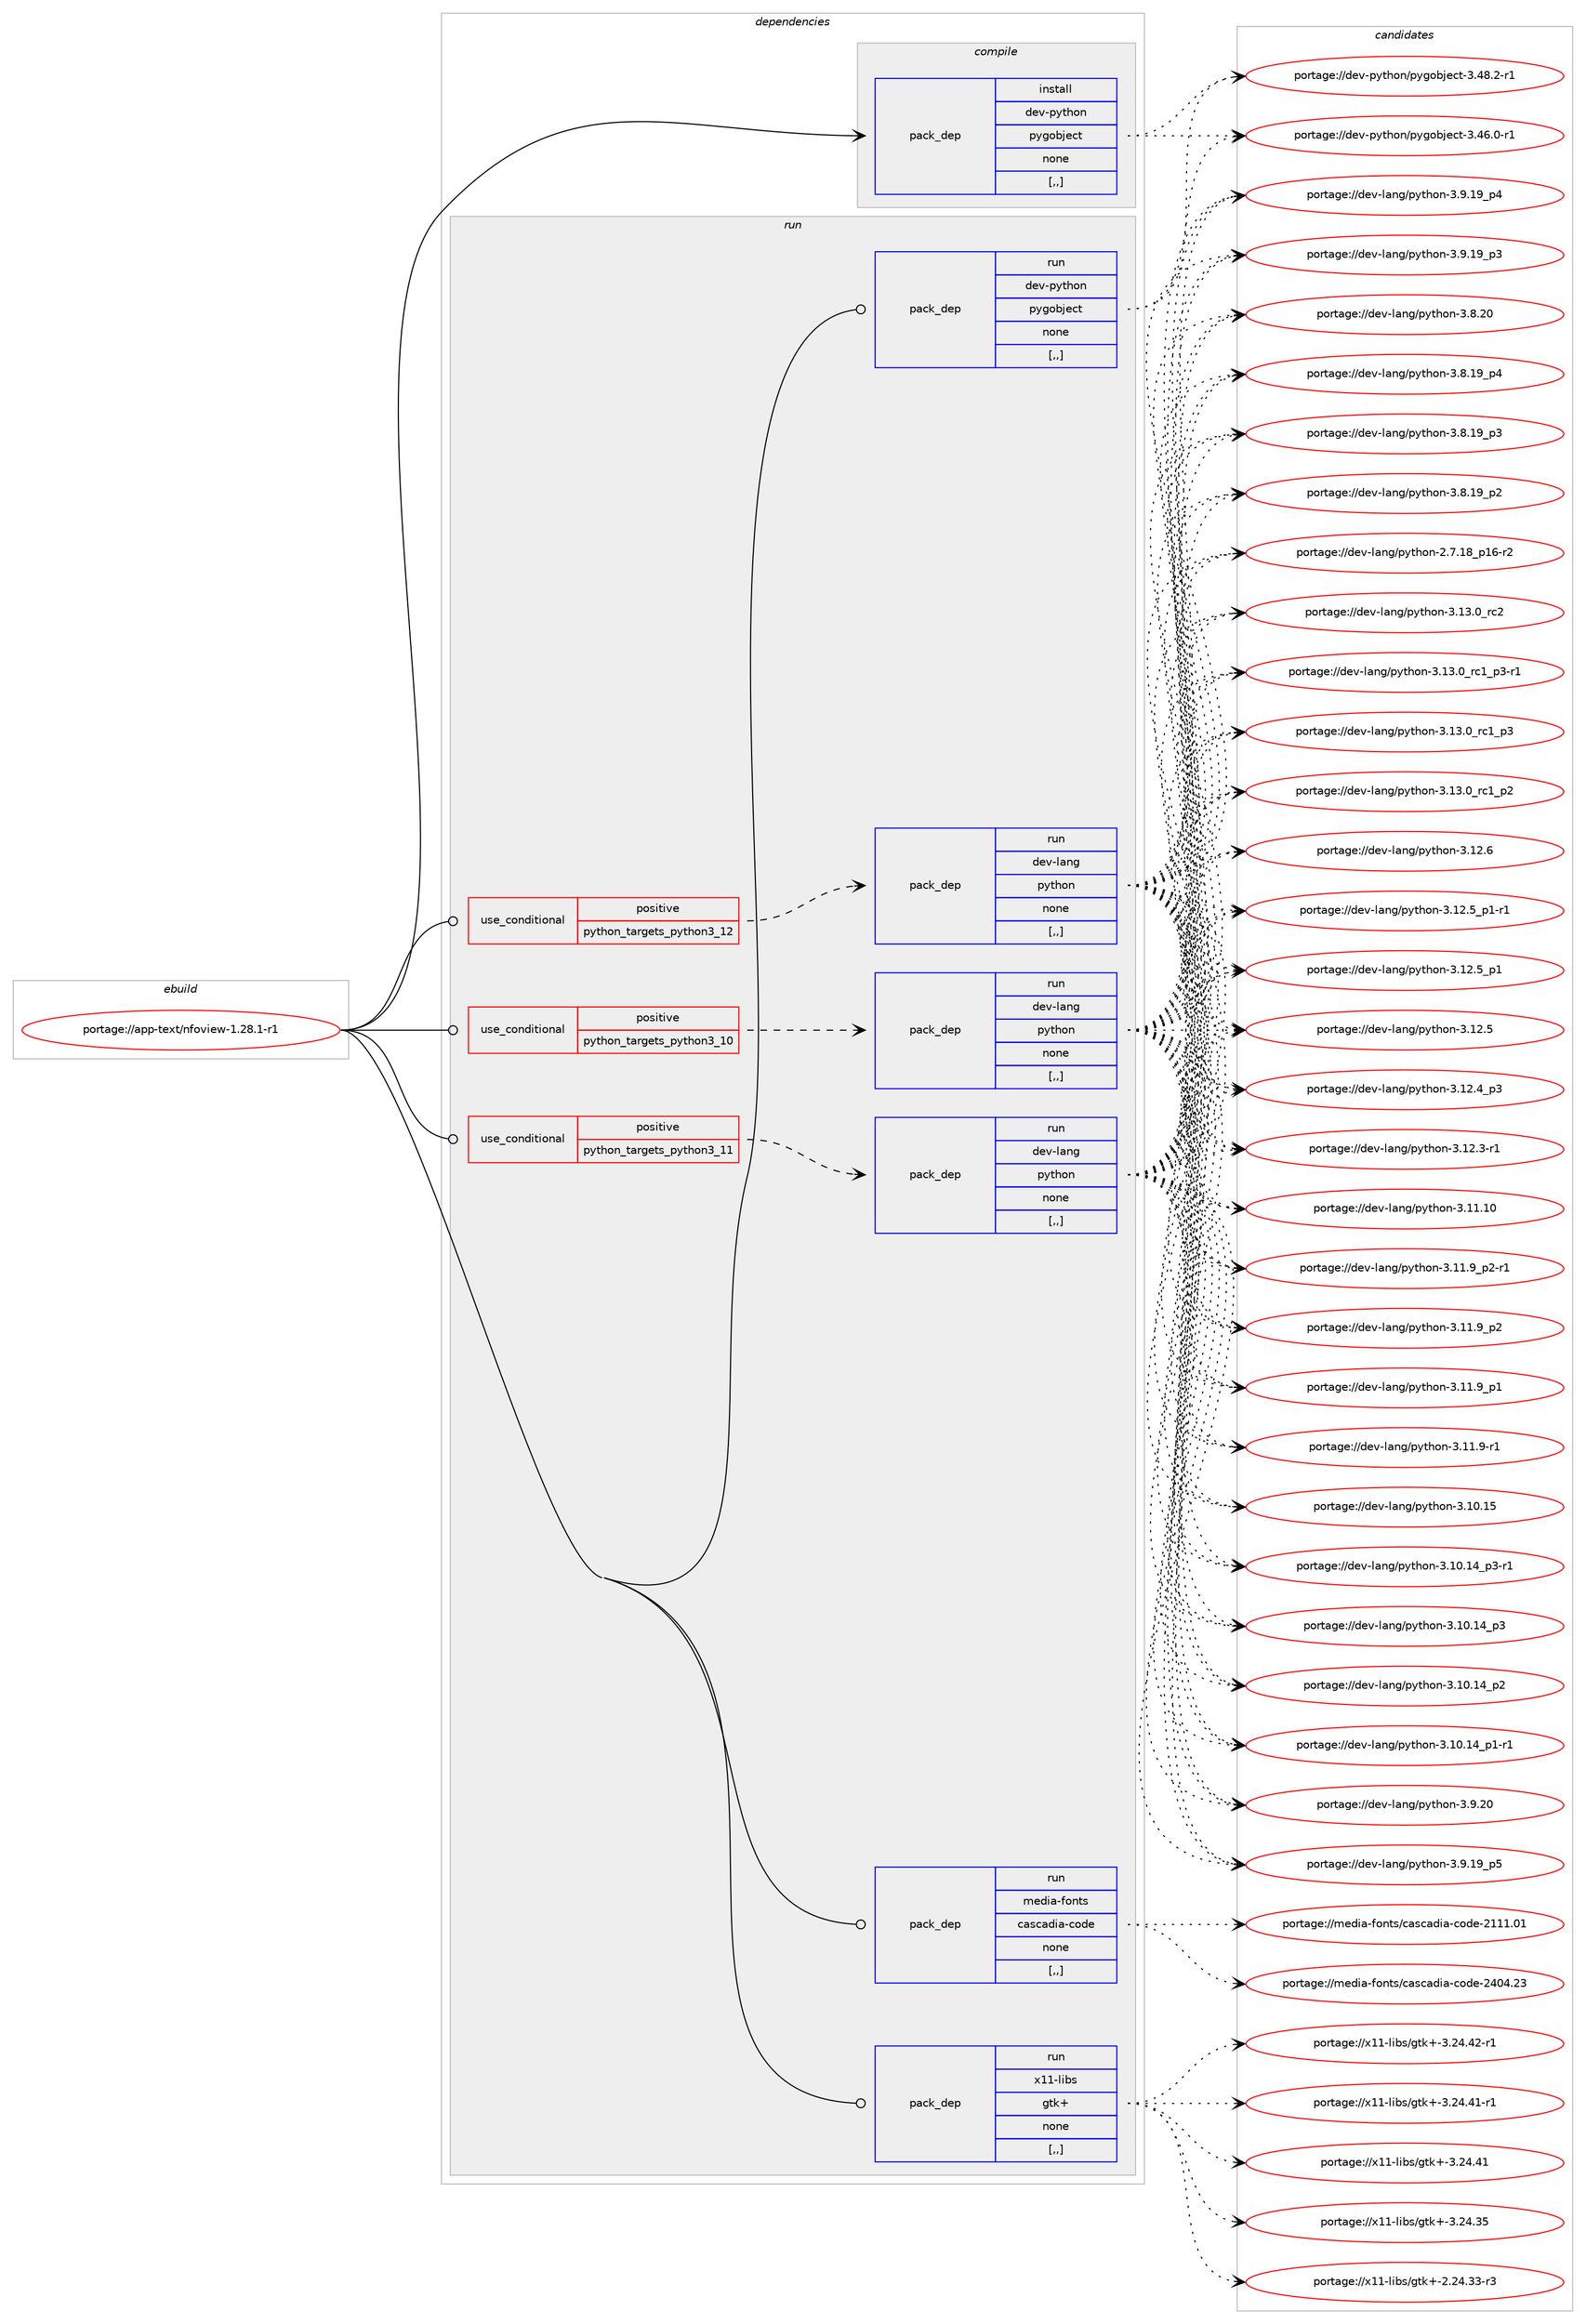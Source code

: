 digraph prolog {

# *************
# Graph options
# *************

newrank=true;
concentrate=true;
compound=true;
graph [rankdir=LR,fontname=Helvetica,fontsize=10,ranksep=1.5];#, ranksep=2.5, nodesep=0.2];
edge  [arrowhead=vee];
node  [fontname=Helvetica,fontsize=10];

# **********
# The ebuild
# **********

subgraph cluster_leftcol {
color=gray;
label=<<i>ebuild</i>>;
id [label="portage://app-text/nfoview-1.28.1-r1", color=red, width=4, href="../app-text/nfoview-1.28.1-r1.svg"];
}

# ****************
# The dependencies
# ****************

subgraph cluster_midcol {
color=gray;
label=<<i>dependencies</i>>;
subgraph cluster_compile {
fillcolor="#eeeeee";
style=filled;
label=<<i>compile</i>>;
subgraph pack401024 {
dependency550314 [label=<<TABLE BORDER="0" CELLBORDER="1" CELLSPACING="0" CELLPADDING="4" WIDTH="220"><TR><TD ROWSPAN="6" CELLPADDING="30">pack_dep</TD></TR><TR><TD WIDTH="110">install</TD></TR><TR><TD>dev-python</TD></TR><TR><TD>pygobject</TD></TR><TR><TD>none</TD></TR><TR><TD>[,,]</TD></TR></TABLE>>, shape=none, color=blue];
}
id:e -> dependency550314:w [weight=20,style="solid",arrowhead="vee"];
}
subgraph cluster_compileandrun {
fillcolor="#eeeeee";
style=filled;
label=<<i>compile and run</i>>;
}
subgraph cluster_run {
fillcolor="#eeeeee";
style=filled;
label=<<i>run</i>>;
subgraph cond145184 {
dependency550315 [label=<<TABLE BORDER="0" CELLBORDER="1" CELLSPACING="0" CELLPADDING="4"><TR><TD ROWSPAN="3" CELLPADDING="10">use_conditional</TD></TR><TR><TD>positive</TD></TR><TR><TD>python_targets_python3_10</TD></TR></TABLE>>, shape=none, color=red];
subgraph pack401025 {
dependency550316 [label=<<TABLE BORDER="0" CELLBORDER="1" CELLSPACING="0" CELLPADDING="4" WIDTH="220"><TR><TD ROWSPAN="6" CELLPADDING="30">pack_dep</TD></TR><TR><TD WIDTH="110">run</TD></TR><TR><TD>dev-lang</TD></TR><TR><TD>python</TD></TR><TR><TD>none</TD></TR><TR><TD>[,,]</TD></TR></TABLE>>, shape=none, color=blue];
}
dependency550315:e -> dependency550316:w [weight=20,style="dashed",arrowhead="vee"];
}
id:e -> dependency550315:w [weight=20,style="solid",arrowhead="odot"];
subgraph cond145185 {
dependency550317 [label=<<TABLE BORDER="0" CELLBORDER="1" CELLSPACING="0" CELLPADDING="4"><TR><TD ROWSPAN="3" CELLPADDING="10">use_conditional</TD></TR><TR><TD>positive</TD></TR><TR><TD>python_targets_python3_11</TD></TR></TABLE>>, shape=none, color=red];
subgraph pack401026 {
dependency550318 [label=<<TABLE BORDER="0" CELLBORDER="1" CELLSPACING="0" CELLPADDING="4" WIDTH="220"><TR><TD ROWSPAN="6" CELLPADDING="30">pack_dep</TD></TR><TR><TD WIDTH="110">run</TD></TR><TR><TD>dev-lang</TD></TR><TR><TD>python</TD></TR><TR><TD>none</TD></TR><TR><TD>[,,]</TD></TR></TABLE>>, shape=none, color=blue];
}
dependency550317:e -> dependency550318:w [weight=20,style="dashed",arrowhead="vee"];
}
id:e -> dependency550317:w [weight=20,style="solid",arrowhead="odot"];
subgraph cond145186 {
dependency550319 [label=<<TABLE BORDER="0" CELLBORDER="1" CELLSPACING="0" CELLPADDING="4"><TR><TD ROWSPAN="3" CELLPADDING="10">use_conditional</TD></TR><TR><TD>positive</TD></TR><TR><TD>python_targets_python3_12</TD></TR></TABLE>>, shape=none, color=red];
subgraph pack401027 {
dependency550320 [label=<<TABLE BORDER="0" CELLBORDER="1" CELLSPACING="0" CELLPADDING="4" WIDTH="220"><TR><TD ROWSPAN="6" CELLPADDING="30">pack_dep</TD></TR><TR><TD WIDTH="110">run</TD></TR><TR><TD>dev-lang</TD></TR><TR><TD>python</TD></TR><TR><TD>none</TD></TR><TR><TD>[,,]</TD></TR></TABLE>>, shape=none, color=blue];
}
dependency550319:e -> dependency550320:w [weight=20,style="dashed",arrowhead="vee"];
}
id:e -> dependency550319:w [weight=20,style="solid",arrowhead="odot"];
subgraph pack401028 {
dependency550321 [label=<<TABLE BORDER="0" CELLBORDER="1" CELLSPACING="0" CELLPADDING="4" WIDTH="220"><TR><TD ROWSPAN="6" CELLPADDING="30">pack_dep</TD></TR><TR><TD WIDTH="110">run</TD></TR><TR><TD>dev-python</TD></TR><TR><TD>pygobject</TD></TR><TR><TD>none</TD></TR><TR><TD>[,,]</TD></TR></TABLE>>, shape=none, color=blue];
}
id:e -> dependency550321:w [weight=20,style="solid",arrowhead="odot"];
subgraph pack401029 {
dependency550322 [label=<<TABLE BORDER="0" CELLBORDER="1" CELLSPACING="0" CELLPADDING="4" WIDTH="220"><TR><TD ROWSPAN="6" CELLPADDING="30">pack_dep</TD></TR><TR><TD WIDTH="110">run</TD></TR><TR><TD>media-fonts</TD></TR><TR><TD>cascadia-code</TD></TR><TR><TD>none</TD></TR><TR><TD>[,,]</TD></TR></TABLE>>, shape=none, color=blue];
}
id:e -> dependency550322:w [weight=20,style="solid",arrowhead="odot"];
subgraph pack401030 {
dependency550323 [label=<<TABLE BORDER="0" CELLBORDER="1" CELLSPACING="0" CELLPADDING="4" WIDTH="220"><TR><TD ROWSPAN="6" CELLPADDING="30">pack_dep</TD></TR><TR><TD WIDTH="110">run</TD></TR><TR><TD>x11-libs</TD></TR><TR><TD>gtk+</TD></TR><TR><TD>none</TD></TR><TR><TD>[,,]</TD></TR></TABLE>>, shape=none, color=blue];
}
id:e -> dependency550323:w [weight=20,style="solid",arrowhead="odot"];
}
}

# **************
# The candidates
# **************

subgraph cluster_choices {
rank=same;
color=gray;
label=<<i>candidates</i>>;

subgraph choice401024 {
color=black;
nodesep=1;
choice10010111845112121116104111110471121211031119810610199116455146525646504511449 [label="portage://dev-python/pygobject-3.48.2-r1", color=red, width=4,href="../dev-python/pygobject-3.48.2-r1.svg"];
choice10010111845112121116104111110471121211031119810610199116455146525446484511449 [label="portage://dev-python/pygobject-3.46.0-r1", color=red, width=4,href="../dev-python/pygobject-3.46.0-r1.svg"];
dependency550314:e -> choice10010111845112121116104111110471121211031119810610199116455146525646504511449:w [style=dotted,weight="100"];
dependency550314:e -> choice10010111845112121116104111110471121211031119810610199116455146525446484511449:w [style=dotted,weight="100"];
}
subgraph choice401025 {
color=black;
nodesep=1;
choice10010111845108971101034711212111610411111045514649514648951149950 [label="portage://dev-lang/python-3.13.0_rc2", color=red, width=4,href="../dev-lang/python-3.13.0_rc2.svg"];
choice1001011184510897110103471121211161041111104551464951464895114994995112514511449 [label="portage://dev-lang/python-3.13.0_rc1_p3-r1", color=red, width=4,href="../dev-lang/python-3.13.0_rc1_p3-r1.svg"];
choice100101118451089711010347112121116104111110455146495146489511499499511251 [label="portage://dev-lang/python-3.13.0_rc1_p3", color=red, width=4,href="../dev-lang/python-3.13.0_rc1_p3.svg"];
choice100101118451089711010347112121116104111110455146495146489511499499511250 [label="portage://dev-lang/python-3.13.0_rc1_p2", color=red, width=4,href="../dev-lang/python-3.13.0_rc1_p2.svg"];
choice10010111845108971101034711212111610411111045514649504654 [label="portage://dev-lang/python-3.12.6", color=red, width=4,href="../dev-lang/python-3.12.6.svg"];
choice1001011184510897110103471121211161041111104551464950465395112494511449 [label="portage://dev-lang/python-3.12.5_p1-r1", color=red, width=4,href="../dev-lang/python-3.12.5_p1-r1.svg"];
choice100101118451089711010347112121116104111110455146495046539511249 [label="portage://dev-lang/python-3.12.5_p1", color=red, width=4,href="../dev-lang/python-3.12.5_p1.svg"];
choice10010111845108971101034711212111610411111045514649504653 [label="portage://dev-lang/python-3.12.5", color=red, width=4,href="../dev-lang/python-3.12.5.svg"];
choice100101118451089711010347112121116104111110455146495046529511251 [label="portage://dev-lang/python-3.12.4_p3", color=red, width=4,href="../dev-lang/python-3.12.4_p3.svg"];
choice100101118451089711010347112121116104111110455146495046514511449 [label="portage://dev-lang/python-3.12.3-r1", color=red, width=4,href="../dev-lang/python-3.12.3-r1.svg"];
choice1001011184510897110103471121211161041111104551464949464948 [label="portage://dev-lang/python-3.11.10", color=red, width=4,href="../dev-lang/python-3.11.10.svg"];
choice1001011184510897110103471121211161041111104551464949465795112504511449 [label="portage://dev-lang/python-3.11.9_p2-r1", color=red, width=4,href="../dev-lang/python-3.11.9_p2-r1.svg"];
choice100101118451089711010347112121116104111110455146494946579511250 [label="portage://dev-lang/python-3.11.9_p2", color=red, width=4,href="../dev-lang/python-3.11.9_p2.svg"];
choice100101118451089711010347112121116104111110455146494946579511249 [label="portage://dev-lang/python-3.11.9_p1", color=red, width=4,href="../dev-lang/python-3.11.9_p1.svg"];
choice100101118451089711010347112121116104111110455146494946574511449 [label="portage://dev-lang/python-3.11.9-r1", color=red, width=4,href="../dev-lang/python-3.11.9-r1.svg"];
choice1001011184510897110103471121211161041111104551464948464953 [label="portage://dev-lang/python-3.10.15", color=red, width=4,href="../dev-lang/python-3.10.15.svg"];
choice100101118451089711010347112121116104111110455146494846495295112514511449 [label="portage://dev-lang/python-3.10.14_p3-r1", color=red, width=4,href="../dev-lang/python-3.10.14_p3-r1.svg"];
choice10010111845108971101034711212111610411111045514649484649529511251 [label="portage://dev-lang/python-3.10.14_p3", color=red, width=4,href="../dev-lang/python-3.10.14_p3.svg"];
choice10010111845108971101034711212111610411111045514649484649529511250 [label="portage://dev-lang/python-3.10.14_p2", color=red, width=4,href="../dev-lang/python-3.10.14_p2.svg"];
choice100101118451089711010347112121116104111110455146494846495295112494511449 [label="portage://dev-lang/python-3.10.14_p1-r1", color=red, width=4,href="../dev-lang/python-3.10.14_p1-r1.svg"];
choice10010111845108971101034711212111610411111045514657465048 [label="portage://dev-lang/python-3.9.20", color=red, width=4,href="../dev-lang/python-3.9.20.svg"];
choice100101118451089711010347112121116104111110455146574649579511253 [label="portage://dev-lang/python-3.9.19_p5", color=red, width=4,href="../dev-lang/python-3.9.19_p5.svg"];
choice100101118451089711010347112121116104111110455146574649579511252 [label="portage://dev-lang/python-3.9.19_p4", color=red, width=4,href="../dev-lang/python-3.9.19_p4.svg"];
choice100101118451089711010347112121116104111110455146574649579511251 [label="portage://dev-lang/python-3.9.19_p3", color=red, width=4,href="../dev-lang/python-3.9.19_p3.svg"];
choice10010111845108971101034711212111610411111045514656465048 [label="portage://dev-lang/python-3.8.20", color=red, width=4,href="../dev-lang/python-3.8.20.svg"];
choice100101118451089711010347112121116104111110455146564649579511252 [label="portage://dev-lang/python-3.8.19_p4", color=red, width=4,href="../dev-lang/python-3.8.19_p4.svg"];
choice100101118451089711010347112121116104111110455146564649579511251 [label="portage://dev-lang/python-3.8.19_p3", color=red, width=4,href="../dev-lang/python-3.8.19_p3.svg"];
choice100101118451089711010347112121116104111110455146564649579511250 [label="portage://dev-lang/python-3.8.19_p2", color=red, width=4,href="../dev-lang/python-3.8.19_p2.svg"];
choice100101118451089711010347112121116104111110455046554649569511249544511450 [label="portage://dev-lang/python-2.7.18_p16-r2", color=red, width=4,href="../dev-lang/python-2.7.18_p16-r2.svg"];
dependency550316:e -> choice10010111845108971101034711212111610411111045514649514648951149950:w [style=dotted,weight="100"];
dependency550316:e -> choice1001011184510897110103471121211161041111104551464951464895114994995112514511449:w [style=dotted,weight="100"];
dependency550316:e -> choice100101118451089711010347112121116104111110455146495146489511499499511251:w [style=dotted,weight="100"];
dependency550316:e -> choice100101118451089711010347112121116104111110455146495146489511499499511250:w [style=dotted,weight="100"];
dependency550316:e -> choice10010111845108971101034711212111610411111045514649504654:w [style=dotted,weight="100"];
dependency550316:e -> choice1001011184510897110103471121211161041111104551464950465395112494511449:w [style=dotted,weight="100"];
dependency550316:e -> choice100101118451089711010347112121116104111110455146495046539511249:w [style=dotted,weight="100"];
dependency550316:e -> choice10010111845108971101034711212111610411111045514649504653:w [style=dotted,weight="100"];
dependency550316:e -> choice100101118451089711010347112121116104111110455146495046529511251:w [style=dotted,weight="100"];
dependency550316:e -> choice100101118451089711010347112121116104111110455146495046514511449:w [style=dotted,weight="100"];
dependency550316:e -> choice1001011184510897110103471121211161041111104551464949464948:w [style=dotted,weight="100"];
dependency550316:e -> choice1001011184510897110103471121211161041111104551464949465795112504511449:w [style=dotted,weight="100"];
dependency550316:e -> choice100101118451089711010347112121116104111110455146494946579511250:w [style=dotted,weight="100"];
dependency550316:e -> choice100101118451089711010347112121116104111110455146494946579511249:w [style=dotted,weight="100"];
dependency550316:e -> choice100101118451089711010347112121116104111110455146494946574511449:w [style=dotted,weight="100"];
dependency550316:e -> choice1001011184510897110103471121211161041111104551464948464953:w [style=dotted,weight="100"];
dependency550316:e -> choice100101118451089711010347112121116104111110455146494846495295112514511449:w [style=dotted,weight="100"];
dependency550316:e -> choice10010111845108971101034711212111610411111045514649484649529511251:w [style=dotted,weight="100"];
dependency550316:e -> choice10010111845108971101034711212111610411111045514649484649529511250:w [style=dotted,weight="100"];
dependency550316:e -> choice100101118451089711010347112121116104111110455146494846495295112494511449:w [style=dotted,weight="100"];
dependency550316:e -> choice10010111845108971101034711212111610411111045514657465048:w [style=dotted,weight="100"];
dependency550316:e -> choice100101118451089711010347112121116104111110455146574649579511253:w [style=dotted,weight="100"];
dependency550316:e -> choice100101118451089711010347112121116104111110455146574649579511252:w [style=dotted,weight="100"];
dependency550316:e -> choice100101118451089711010347112121116104111110455146574649579511251:w [style=dotted,weight="100"];
dependency550316:e -> choice10010111845108971101034711212111610411111045514656465048:w [style=dotted,weight="100"];
dependency550316:e -> choice100101118451089711010347112121116104111110455146564649579511252:w [style=dotted,weight="100"];
dependency550316:e -> choice100101118451089711010347112121116104111110455146564649579511251:w [style=dotted,weight="100"];
dependency550316:e -> choice100101118451089711010347112121116104111110455146564649579511250:w [style=dotted,weight="100"];
dependency550316:e -> choice100101118451089711010347112121116104111110455046554649569511249544511450:w [style=dotted,weight="100"];
}
subgraph choice401026 {
color=black;
nodesep=1;
choice10010111845108971101034711212111610411111045514649514648951149950 [label="portage://dev-lang/python-3.13.0_rc2", color=red, width=4,href="../dev-lang/python-3.13.0_rc2.svg"];
choice1001011184510897110103471121211161041111104551464951464895114994995112514511449 [label="portage://dev-lang/python-3.13.0_rc1_p3-r1", color=red, width=4,href="../dev-lang/python-3.13.0_rc1_p3-r1.svg"];
choice100101118451089711010347112121116104111110455146495146489511499499511251 [label="portage://dev-lang/python-3.13.0_rc1_p3", color=red, width=4,href="../dev-lang/python-3.13.0_rc1_p3.svg"];
choice100101118451089711010347112121116104111110455146495146489511499499511250 [label="portage://dev-lang/python-3.13.0_rc1_p2", color=red, width=4,href="../dev-lang/python-3.13.0_rc1_p2.svg"];
choice10010111845108971101034711212111610411111045514649504654 [label="portage://dev-lang/python-3.12.6", color=red, width=4,href="../dev-lang/python-3.12.6.svg"];
choice1001011184510897110103471121211161041111104551464950465395112494511449 [label="portage://dev-lang/python-3.12.5_p1-r1", color=red, width=4,href="../dev-lang/python-3.12.5_p1-r1.svg"];
choice100101118451089711010347112121116104111110455146495046539511249 [label="portage://dev-lang/python-3.12.5_p1", color=red, width=4,href="../dev-lang/python-3.12.5_p1.svg"];
choice10010111845108971101034711212111610411111045514649504653 [label="portage://dev-lang/python-3.12.5", color=red, width=4,href="../dev-lang/python-3.12.5.svg"];
choice100101118451089711010347112121116104111110455146495046529511251 [label="portage://dev-lang/python-3.12.4_p3", color=red, width=4,href="../dev-lang/python-3.12.4_p3.svg"];
choice100101118451089711010347112121116104111110455146495046514511449 [label="portage://dev-lang/python-3.12.3-r1", color=red, width=4,href="../dev-lang/python-3.12.3-r1.svg"];
choice1001011184510897110103471121211161041111104551464949464948 [label="portage://dev-lang/python-3.11.10", color=red, width=4,href="../dev-lang/python-3.11.10.svg"];
choice1001011184510897110103471121211161041111104551464949465795112504511449 [label="portage://dev-lang/python-3.11.9_p2-r1", color=red, width=4,href="../dev-lang/python-3.11.9_p2-r1.svg"];
choice100101118451089711010347112121116104111110455146494946579511250 [label="portage://dev-lang/python-3.11.9_p2", color=red, width=4,href="../dev-lang/python-3.11.9_p2.svg"];
choice100101118451089711010347112121116104111110455146494946579511249 [label="portage://dev-lang/python-3.11.9_p1", color=red, width=4,href="../dev-lang/python-3.11.9_p1.svg"];
choice100101118451089711010347112121116104111110455146494946574511449 [label="portage://dev-lang/python-3.11.9-r1", color=red, width=4,href="../dev-lang/python-3.11.9-r1.svg"];
choice1001011184510897110103471121211161041111104551464948464953 [label="portage://dev-lang/python-3.10.15", color=red, width=4,href="../dev-lang/python-3.10.15.svg"];
choice100101118451089711010347112121116104111110455146494846495295112514511449 [label="portage://dev-lang/python-3.10.14_p3-r1", color=red, width=4,href="../dev-lang/python-3.10.14_p3-r1.svg"];
choice10010111845108971101034711212111610411111045514649484649529511251 [label="portage://dev-lang/python-3.10.14_p3", color=red, width=4,href="../dev-lang/python-3.10.14_p3.svg"];
choice10010111845108971101034711212111610411111045514649484649529511250 [label="portage://dev-lang/python-3.10.14_p2", color=red, width=4,href="../dev-lang/python-3.10.14_p2.svg"];
choice100101118451089711010347112121116104111110455146494846495295112494511449 [label="portage://dev-lang/python-3.10.14_p1-r1", color=red, width=4,href="../dev-lang/python-3.10.14_p1-r1.svg"];
choice10010111845108971101034711212111610411111045514657465048 [label="portage://dev-lang/python-3.9.20", color=red, width=4,href="../dev-lang/python-3.9.20.svg"];
choice100101118451089711010347112121116104111110455146574649579511253 [label="portage://dev-lang/python-3.9.19_p5", color=red, width=4,href="../dev-lang/python-3.9.19_p5.svg"];
choice100101118451089711010347112121116104111110455146574649579511252 [label="portage://dev-lang/python-3.9.19_p4", color=red, width=4,href="../dev-lang/python-3.9.19_p4.svg"];
choice100101118451089711010347112121116104111110455146574649579511251 [label="portage://dev-lang/python-3.9.19_p3", color=red, width=4,href="../dev-lang/python-3.9.19_p3.svg"];
choice10010111845108971101034711212111610411111045514656465048 [label="portage://dev-lang/python-3.8.20", color=red, width=4,href="../dev-lang/python-3.8.20.svg"];
choice100101118451089711010347112121116104111110455146564649579511252 [label="portage://dev-lang/python-3.8.19_p4", color=red, width=4,href="../dev-lang/python-3.8.19_p4.svg"];
choice100101118451089711010347112121116104111110455146564649579511251 [label="portage://dev-lang/python-3.8.19_p3", color=red, width=4,href="../dev-lang/python-3.8.19_p3.svg"];
choice100101118451089711010347112121116104111110455146564649579511250 [label="portage://dev-lang/python-3.8.19_p2", color=red, width=4,href="../dev-lang/python-3.8.19_p2.svg"];
choice100101118451089711010347112121116104111110455046554649569511249544511450 [label="portage://dev-lang/python-2.7.18_p16-r2", color=red, width=4,href="../dev-lang/python-2.7.18_p16-r2.svg"];
dependency550318:e -> choice10010111845108971101034711212111610411111045514649514648951149950:w [style=dotted,weight="100"];
dependency550318:e -> choice1001011184510897110103471121211161041111104551464951464895114994995112514511449:w [style=dotted,weight="100"];
dependency550318:e -> choice100101118451089711010347112121116104111110455146495146489511499499511251:w [style=dotted,weight="100"];
dependency550318:e -> choice100101118451089711010347112121116104111110455146495146489511499499511250:w [style=dotted,weight="100"];
dependency550318:e -> choice10010111845108971101034711212111610411111045514649504654:w [style=dotted,weight="100"];
dependency550318:e -> choice1001011184510897110103471121211161041111104551464950465395112494511449:w [style=dotted,weight="100"];
dependency550318:e -> choice100101118451089711010347112121116104111110455146495046539511249:w [style=dotted,weight="100"];
dependency550318:e -> choice10010111845108971101034711212111610411111045514649504653:w [style=dotted,weight="100"];
dependency550318:e -> choice100101118451089711010347112121116104111110455146495046529511251:w [style=dotted,weight="100"];
dependency550318:e -> choice100101118451089711010347112121116104111110455146495046514511449:w [style=dotted,weight="100"];
dependency550318:e -> choice1001011184510897110103471121211161041111104551464949464948:w [style=dotted,weight="100"];
dependency550318:e -> choice1001011184510897110103471121211161041111104551464949465795112504511449:w [style=dotted,weight="100"];
dependency550318:e -> choice100101118451089711010347112121116104111110455146494946579511250:w [style=dotted,weight="100"];
dependency550318:e -> choice100101118451089711010347112121116104111110455146494946579511249:w [style=dotted,weight="100"];
dependency550318:e -> choice100101118451089711010347112121116104111110455146494946574511449:w [style=dotted,weight="100"];
dependency550318:e -> choice1001011184510897110103471121211161041111104551464948464953:w [style=dotted,weight="100"];
dependency550318:e -> choice100101118451089711010347112121116104111110455146494846495295112514511449:w [style=dotted,weight="100"];
dependency550318:e -> choice10010111845108971101034711212111610411111045514649484649529511251:w [style=dotted,weight="100"];
dependency550318:e -> choice10010111845108971101034711212111610411111045514649484649529511250:w [style=dotted,weight="100"];
dependency550318:e -> choice100101118451089711010347112121116104111110455146494846495295112494511449:w [style=dotted,weight="100"];
dependency550318:e -> choice10010111845108971101034711212111610411111045514657465048:w [style=dotted,weight="100"];
dependency550318:e -> choice100101118451089711010347112121116104111110455146574649579511253:w [style=dotted,weight="100"];
dependency550318:e -> choice100101118451089711010347112121116104111110455146574649579511252:w [style=dotted,weight="100"];
dependency550318:e -> choice100101118451089711010347112121116104111110455146574649579511251:w [style=dotted,weight="100"];
dependency550318:e -> choice10010111845108971101034711212111610411111045514656465048:w [style=dotted,weight="100"];
dependency550318:e -> choice100101118451089711010347112121116104111110455146564649579511252:w [style=dotted,weight="100"];
dependency550318:e -> choice100101118451089711010347112121116104111110455146564649579511251:w [style=dotted,weight="100"];
dependency550318:e -> choice100101118451089711010347112121116104111110455146564649579511250:w [style=dotted,weight="100"];
dependency550318:e -> choice100101118451089711010347112121116104111110455046554649569511249544511450:w [style=dotted,weight="100"];
}
subgraph choice401027 {
color=black;
nodesep=1;
choice10010111845108971101034711212111610411111045514649514648951149950 [label="portage://dev-lang/python-3.13.0_rc2", color=red, width=4,href="../dev-lang/python-3.13.0_rc2.svg"];
choice1001011184510897110103471121211161041111104551464951464895114994995112514511449 [label="portage://dev-lang/python-3.13.0_rc1_p3-r1", color=red, width=4,href="../dev-lang/python-3.13.0_rc1_p3-r1.svg"];
choice100101118451089711010347112121116104111110455146495146489511499499511251 [label="portage://dev-lang/python-3.13.0_rc1_p3", color=red, width=4,href="../dev-lang/python-3.13.0_rc1_p3.svg"];
choice100101118451089711010347112121116104111110455146495146489511499499511250 [label="portage://dev-lang/python-3.13.0_rc1_p2", color=red, width=4,href="../dev-lang/python-3.13.0_rc1_p2.svg"];
choice10010111845108971101034711212111610411111045514649504654 [label="portage://dev-lang/python-3.12.6", color=red, width=4,href="../dev-lang/python-3.12.6.svg"];
choice1001011184510897110103471121211161041111104551464950465395112494511449 [label="portage://dev-lang/python-3.12.5_p1-r1", color=red, width=4,href="../dev-lang/python-3.12.5_p1-r1.svg"];
choice100101118451089711010347112121116104111110455146495046539511249 [label="portage://dev-lang/python-3.12.5_p1", color=red, width=4,href="../dev-lang/python-3.12.5_p1.svg"];
choice10010111845108971101034711212111610411111045514649504653 [label="portage://dev-lang/python-3.12.5", color=red, width=4,href="../dev-lang/python-3.12.5.svg"];
choice100101118451089711010347112121116104111110455146495046529511251 [label="portage://dev-lang/python-3.12.4_p3", color=red, width=4,href="../dev-lang/python-3.12.4_p3.svg"];
choice100101118451089711010347112121116104111110455146495046514511449 [label="portage://dev-lang/python-3.12.3-r1", color=red, width=4,href="../dev-lang/python-3.12.3-r1.svg"];
choice1001011184510897110103471121211161041111104551464949464948 [label="portage://dev-lang/python-3.11.10", color=red, width=4,href="../dev-lang/python-3.11.10.svg"];
choice1001011184510897110103471121211161041111104551464949465795112504511449 [label="portage://dev-lang/python-3.11.9_p2-r1", color=red, width=4,href="../dev-lang/python-3.11.9_p2-r1.svg"];
choice100101118451089711010347112121116104111110455146494946579511250 [label="portage://dev-lang/python-3.11.9_p2", color=red, width=4,href="../dev-lang/python-3.11.9_p2.svg"];
choice100101118451089711010347112121116104111110455146494946579511249 [label="portage://dev-lang/python-3.11.9_p1", color=red, width=4,href="../dev-lang/python-3.11.9_p1.svg"];
choice100101118451089711010347112121116104111110455146494946574511449 [label="portage://dev-lang/python-3.11.9-r1", color=red, width=4,href="../dev-lang/python-3.11.9-r1.svg"];
choice1001011184510897110103471121211161041111104551464948464953 [label="portage://dev-lang/python-3.10.15", color=red, width=4,href="../dev-lang/python-3.10.15.svg"];
choice100101118451089711010347112121116104111110455146494846495295112514511449 [label="portage://dev-lang/python-3.10.14_p3-r1", color=red, width=4,href="../dev-lang/python-3.10.14_p3-r1.svg"];
choice10010111845108971101034711212111610411111045514649484649529511251 [label="portage://dev-lang/python-3.10.14_p3", color=red, width=4,href="../dev-lang/python-3.10.14_p3.svg"];
choice10010111845108971101034711212111610411111045514649484649529511250 [label="portage://dev-lang/python-3.10.14_p2", color=red, width=4,href="../dev-lang/python-3.10.14_p2.svg"];
choice100101118451089711010347112121116104111110455146494846495295112494511449 [label="portage://dev-lang/python-3.10.14_p1-r1", color=red, width=4,href="../dev-lang/python-3.10.14_p1-r1.svg"];
choice10010111845108971101034711212111610411111045514657465048 [label="portage://dev-lang/python-3.9.20", color=red, width=4,href="../dev-lang/python-3.9.20.svg"];
choice100101118451089711010347112121116104111110455146574649579511253 [label="portage://dev-lang/python-3.9.19_p5", color=red, width=4,href="../dev-lang/python-3.9.19_p5.svg"];
choice100101118451089711010347112121116104111110455146574649579511252 [label="portage://dev-lang/python-3.9.19_p4", color=red, width=4,href="../dev-lang/python-3.9.19_p4.svg"];
choice100101118451089711010347112121116104111110455146574649579511251 [label="portage://dev-lang/python-3.9.19_p3", color=red, width=4,href="../dev-lang/python-3.9.19_p3.svg"];
choice10010111845108971101034711212111610411111045514656465048 [label="portage://dev-lang/python-3.8.20", color=red, width=4,href="../dev-lang/python-3.8.20.svg"];
choice100101118451089711010347112121116104111110455146564649579511252 [label="portage://dev-lang/python-3.8.19_p4", color=red, width=4,href="../dev-lang/python-3.8.19_p4.svg"];
choice100101118451089711010347112121116104111110455146564649579511251 [label="portage://dev-lang/python-3.8.19_p3", color=red, width=4,href="../dev-lang/python-3.8.19_p3.svg"];
choice100101118451089711010347112121116104111110455146564649579511250 [label="portage://dev-lang/python-3.8.19_p2", color=red, width=4,href="../dev-lang/python-3.8.19_p2.svg"];
choice100101118451089711010347112121116104111110455046554649569511249544511450 [label="portage://dev-lang/python-2.7.18_p16-r2", color=red, width=4,href="../dev-lang/python-2.7.18_p16-r2.svg"];
dependency550320:e -> choice10010111845108971101034711212111610411111045514649514648951149950:w [style=dotted,weight="100"];
dependency550320:e -> choice1001011184510897110103471121211161041111104551464951464895114994995112514511449:w [style=dotted,weight="100"];
dependency550320:e -> choice100101118451089711010347112121116104111110455146495146489511499499511251:w [style=dotted,weight="100"];
dependency550320:e -> choice100101118451089711010347112121116104111110455146495146489511499499511250:w [style=dotted,weight="100"];
dependency550320:e -> choice10010111845108971101034711212111610411111045514649504654:w [style=dotted,weight="100"];
dependency550320:e -> choice1001011184510897110103471121211161041111104551464950465395112494511449:w [style=dotted,weight="100"];
dependency550320:e -> choice100101118451089711010347112121116104111110455146495046539511249:w [style=dotted,weight="100"];
dependency550320:e -> choice10010111845108971101034711212111610411111045514649504653:w [style=dotted,weight="100"];
dependency550320:e -> choice100101118451089711010347112121116104111110455146495046529511251:w [style=dotted,weight="100"];
dependency550320:e -> choice100101118451089711010347112121116104111110455146495046514511449:w [style=dotted,weight="100"];
dependency550320:e -> choice1001011184510897110103471121211161041111104551464949464948:w [style=dotted,weight="100"];
dependency550320:e -> choice1001011184510897110103471121211161041111104551464949465795112504511449:w [style=dotted,weight="100"];
dependency550320:e -> choice100101118451089711010347112121116104111110455146494946579511250:w [style=dotted,weight="100"];
dependency550320:e -> choice100101118451089711010347112121116104111110455146494946579511249:w [style=dotted,weight="100"];
dependency550320:e -> choice100101118451089711010347112121116104111110455146494946574511449:w [style=dotted,weight="100"];
dependency550320:e -> choice1001011184510897110103471121211161041111104551464948464953:w [style=dotted,weight="100"];
dependency550320:e -> choice100101118451089711010347112121116104111110455146494846495295112514511449:w [style=dotted,weight="100"];
dependency550320:e -> choice10010111845108971101034711212111610411111045514649484649529511251:w [style=dotted,weight="100"];
dependency550320:e -> choice10010111845108971101034711212111610411111045514649484649529511250:w [style=dotted,weight="100"];
dependency550320:e -> choice100101118451089711010347112121116104111110455146494846495295112494511449:w [style=dotted,weight="100"];
dependency550320:e -> choice10010111845108971101034711212111610411111045514657465048:w [style=dotted,weight="100"];
dependency550320:e -> choice100101118451089711010347112121116104111110455146574649579511253:w [style=dotted,weight="100"];
dependency550320:e -> choice100101118451089711010347112121116104111110455146574649579511252:w [style=dotted,weight="100"];
dependency550320:e -> choice100101118451089711010347112121116104111110455146574649579511251:w [style=dotted,weight="100"];
dependency550320:e -> choice10010111845108971101034711212111610411111045514656465048:w [style=dotted,weight="100"];
dependency550320:e -> choice100101118451089711010347112121116104111110455146564649579511252:w [style=dotted,weight="100"];
dependency550320:e -> choice100101118451089711010347112121116104111110455146564649579511251:w [style=dotted,weight="100"];
dependency550320:e -> choice100101118451089711010347112121116104111110455146564649579511250:w [style=dotted,weight="100"];
dependency550320:e -> choice100101118451089711010347112121116104111110455046554649569511249544511450:w [style=dotted,weight="100"];
}
subgraph choice401028 {
color=black;
nodesep=1;
choice10010111845112121116104111110471121211031119810610199116455146525646504511449 [label="portage://dev-python/pygobject-3.48.2-r1", color=red, width=4,href="../dev-python/pygobject-3.48.2-r1.svg"];
choice10010111845112121116104111110471121211031119810610199116455146525446484511449 [label="portage://dev-python/pygobject-3.46.0-r1", color=red, width=4,href="../dev-python/pygobject-3.46.0-r1.svg"];
dependency550321:e -> choice10010111845112121116104111110471121211031119810610199116455146525646504511449:w [style=dotted,weight="100"];
dependency550321:e -> choice10010111845112121116104111110471121211031119810610199116455146525446484511449:w [style=dotted,weight="100"];
}
subgraph choice401029 {
color=black;
nodesep=1;
choice109101100105974510211111011611547999711599971001059745991111001014550524852465051 [label="portage://media-fonts/cascadia-code-2404.23", color=red, width=4,href="../media-fonts/cascadia-code-2404.23.svg"];
choice109101100105974510211111011611547999711599971001059745991111001014550494949464849 [label="portage://media-fonts/cascadia-code-2111.01", color=red, width=4,href="../media-fonts/cascadia-code-2111.01.svg"];
dependency550322:e -> choice109101100105974510211111011611547999711599971001059745991111001014550524852465051:w [style=dotted,weight="100"];
dependency550322:e -> choice109101100105974510211111011611547999711599971001059745991111001014550494949464849:w [style=dotted,weight="100"];
}
subgraph choice401030 {
color=black;
nodesep=1;
choice12049494510810598115471031161074345514650524652504511449 [label="portage://x11-libs/gtk+-3.24.42-r1", color=red, width=4,href="../x11-libs/gtk+-3.24.42-r1.svg"];
choice12049494510810598115471031161074345514650524652494511449 [label="portage://x11-libs/gtk+-3.24.41-r1", color=red, width=4,href="../x11-libs/gtk+-3.24.41-r1.svg"];
choice1204949451081059811547103116107434551465052465249 [label="portage://x11-libs/gtk+-3.24.41", color=red, width=4,href="../x11-libs/gtk+-3.24.41.svg"];
choice1204949451081059811547103116107434551465052465153 [label="portage://x11-libs/gtk+-3.24.35", color=red, width=4,href="../x11-libs/gtk+-3.24.35.svg"];
choice12049494510810598115471031161074345504650524651514511451 [label="portage://x11-libs/gtk+-2.24.33-r3", color=red, width=4,href="../x11-libs/gtk+-2.24.33-r3.svg"];
dependency550323:e -> choice12049494510810598115471031161074345514650524652504511449:w [style=dotted,weight="100"];
dependency550323:e -> choice12049494510810598115471031161074345514650524652494511449:w [style=dotted,weight="100"];
dependency550323:e -> choice1204949451081059811547103116107434551465052465249:w [style=dotted,weight="100"];
dependency550323:e -> choice1204949451081059811547103116107434551465052465153:w [style=dotted,weight="100"];
dependency550323:e -> choice12049494510810598115471031161074345504650524651514511451:w [style=dotted,weight="100"];
}
}

}
